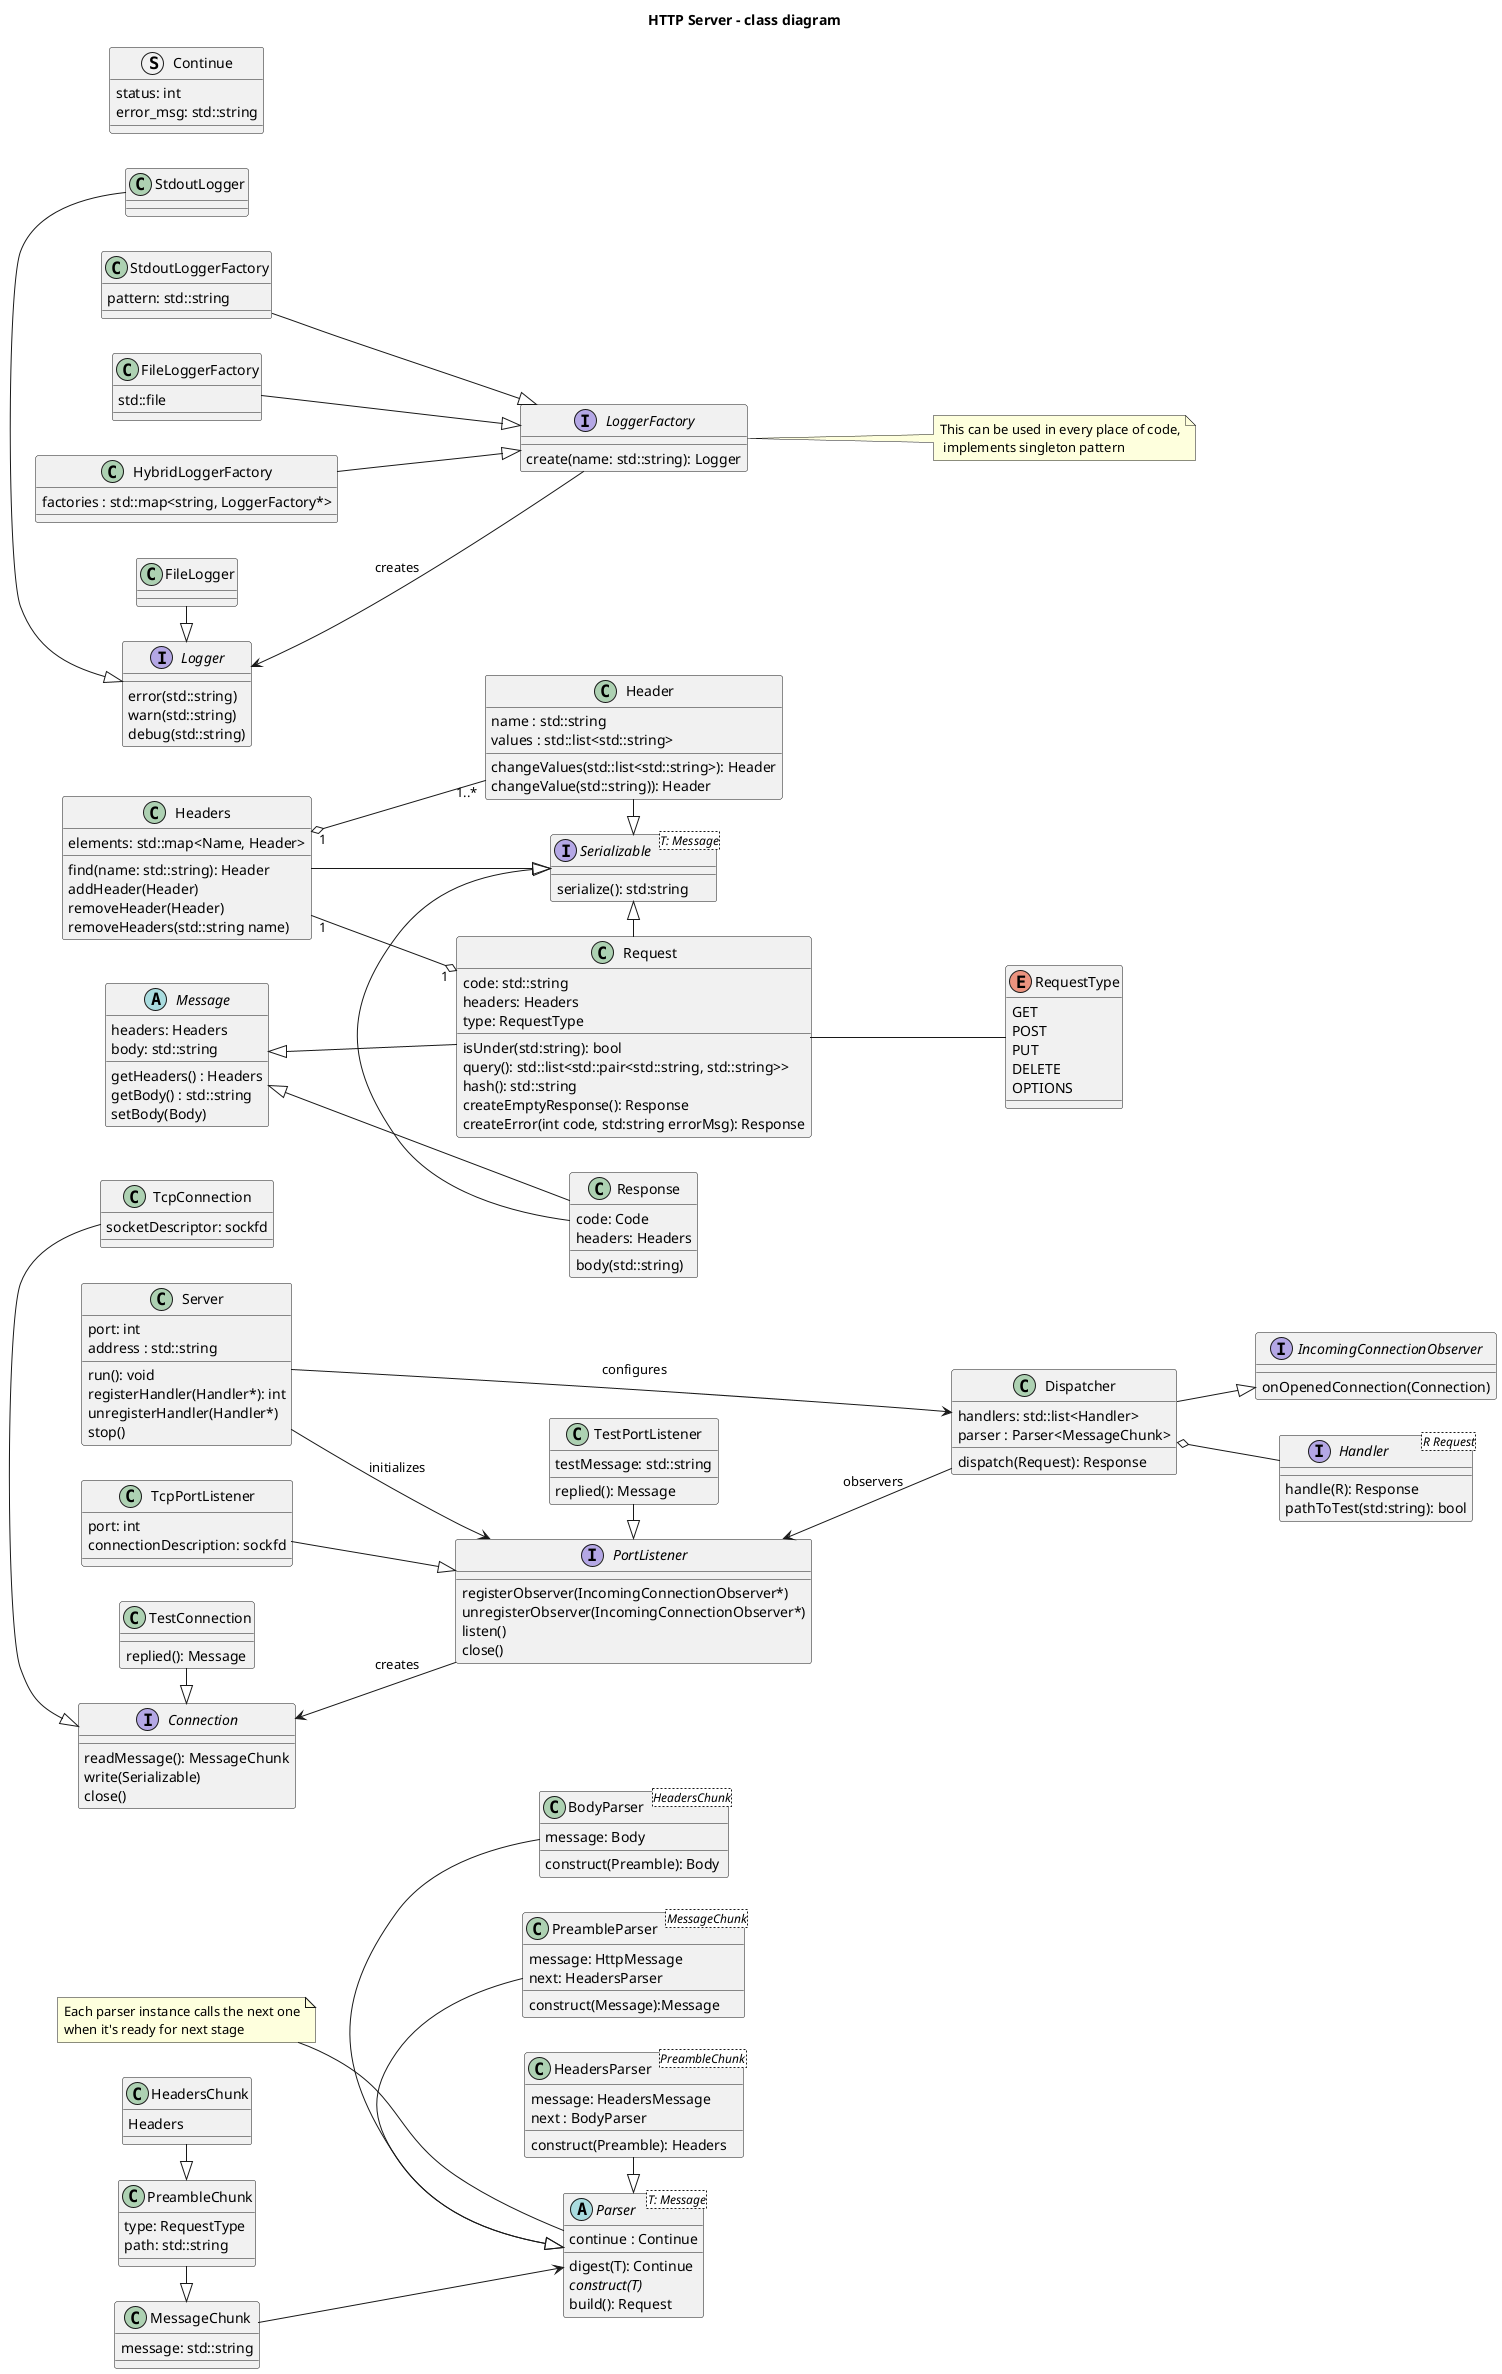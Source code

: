 @startuml "implementation"

left to right direction

title HTTP Server - class diagram

interface Connection

Connection : readMessage(): MessageChunk
Connection : write(Serializable)
Connection : close()

class MessageChunk
MessageChunk : message: std::string

MessageChunk --> Parser

class PreambleChunk
PreambleChunk : type: RequestType
PreambleChunk : path: std::string

PreambleChunk -|> MessageChunk

class HeadersChunk
HeadersChunk : Headers

HeadersChunk -|> PreambleChunk

class TcpPortListener
TcpPortListener : port: int
TcpPortListener --|> PortListener
TcpPortListener : connectionDescription: sockfd

class TcpConnection
TcpConnection : socketDescriptor: sockfd
TcpConnection -|> Connection

class TestPortListener
TestPortListener : testMessage: std::string
TestPortListener : replied(): Message

TestPortListener -|> PortListener

class TestConnection
TestConnection : replied(): Message

TestConnection -|> Connection

interface IncomingConnectionObserver
IncomingConnectionObserver : onOpenedConnection(Connection)

interface PortListener
PortListener : registerObserver(IncomingConnectionObserver*)
PortListener : unregisterObserver(IncomingConnectionObserver*)
PortListener : listen()
PortListener : close()

Connection <-- PortListener : creates
PortListener <-- Dispatcher : observers

class Request
Request : code: std::string
Request : headers: Headers
Request : isUnder(std:string): bool
Request : query(): std::list<std::pair<std::string, std::string>>
Request : hash(): std::string
Request : createEmptyResponse(): Response
Request : createError(int code, std:string errorMsg): Response

class Headers
Headers : elements: std::map<Name, Header>
Headers : find(name: std::string): Header
Headers : addHeader(Header)
Headers : removeHeader(Header)
Headers : removeHeaders(std::string name)

class "Header" as http_header
http_header : name : std::string
http_header : values : std::list<std::string>
http_header : changeValues(std::list<std::string>): Header
http_header : changeValue(std::string)): Header
http_header -|> Serializable

Headers "1" o-- "1..*" http_header
Headers "1" --o "1" Request
Headers -|> Serializable

abstract Message
Message : headers: Headers
Message : body: std::string
Message : getHeaders() : Headers
Message : getBody() : std::string
Message : setBody(Body)

Message <|-- Request
Message <|-- Response

enum RequestType
RequestType : GET
RequestType : POST
RequestType : PUT
RequestType : DELETE
RequestType : OPTIONS

Request -- RequestType

Request : type: RequestType

Response : code: Code
Response : headers: Headers
Response : body(std::string)

Server : port: int
Server : address : std::string
Server : run(): void
Server : registerHandler(Handler*): int
Server : unregisterHandler(Handler*)
Server : stop()

class Dispatcher
Dispatcher : handlers: std::list<Handler>
Dispatcher : parser : Parser<MessageChunk>
Dispatcher : dispatch(Request): Response
Dispatcher --|> IncomingConnectionObserver

Server --> PortListener : initializes
Server --> Dispatcher : configures

interface "Handler<R Request>" as handler_request
handler_request : handle(R): Response
handler_request : pathToTest(std:string): bool
Dispatcher o-- handler_request

abstract "Parser<T: Message>" as Parser
Parser : continue : Continue
Parser : digest(T): Continue
Parser : {abstract} construct(T)
Parser : build(): Request

note "Each parser instance calls the next one\nwhen it's ready for next stage" as parser_note

parser_note -- Parser

interface "Serializable<T: Message>" as Serializable
Serializable : serialize(): std:string

Serializable <|- Request
Serializable <|- Response

struct Continue
Continue : status: int
Continue : error_msg: std::string

class "PreambleParser<MessageChunk>" as PreambleParser
PreambleParser : message: HttpMessage
PreambleParser : next: HeadersParser
PreambleParser : construct(Message):Message
PreambleParser -|> Parser

class "HeadersParser<PreambleChunk>" as HeadersParser
HeadersParser : message: HeadersMessage
HeadersParser : next : BodyParser
HeadersParser : construct(Preamble): Headers 
HeadersParser -|> Parser

class "BodyParser<HeadersChunk>" as BodyParser
BodyParser : message: Body
BodyParser : construct(Preamble): Body
BodyParser -|> Parser

interface LoggerFactory
LoggerFactory : create(name: std::string): Logger

interface Logger
Logger : error(std::string)
Logger : warn(std::string)
Logger : debug(std::string)

class StdoutLoggerFactory
StdoutLoggerFactory : pattern: std::string

StdoutLoggerFactory --|> LoggerFactory

class FileLoggerFactory
FileLoggerFactory : std::file

class HybridLoggerFactory
HybridLoggerFactory : factories : std::map<string, LoggerFactory*>

HybridLoggerFactory --|> LoggerFactory

FileLoggerFactory --|> LoggerFactory

StdoutLogger -|> Logger
FileLogger -|> Logger

Logger <-- LoggerFactory : creates

note "This can be used in every place of code,\n implements singleton pattern" as logger_note
LoggerFactory -- logger_note

@enduml